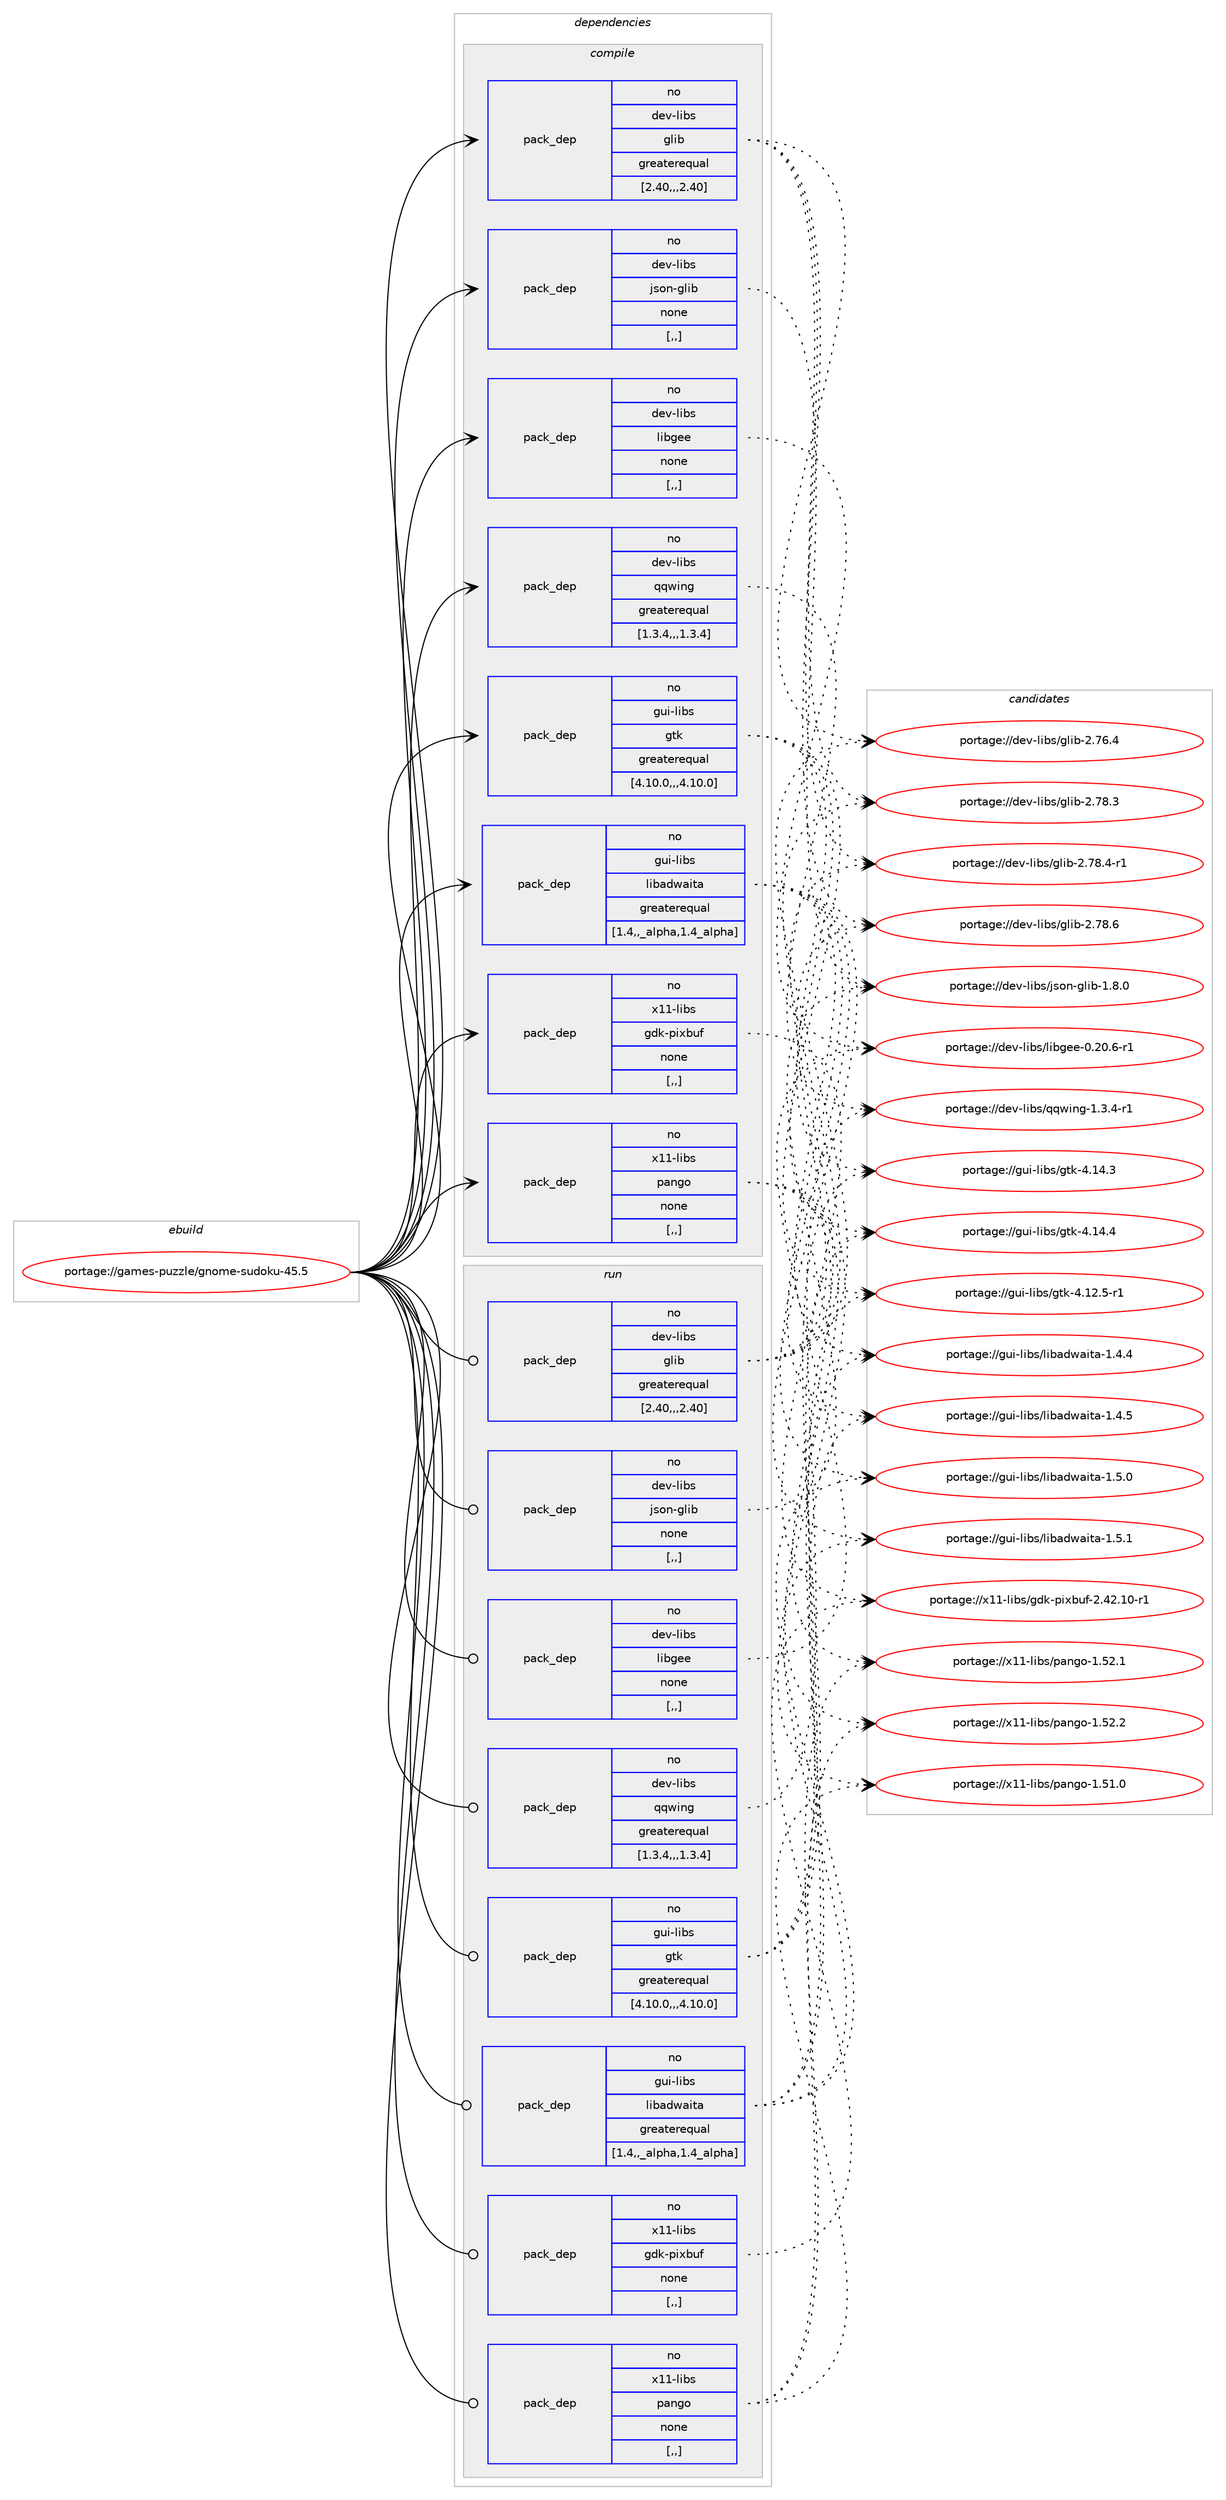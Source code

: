 digraph prolog {

# *************
# Graph options
# *************

newrank=true;
concentrate=true;
compound=true;
graph [rankdir=LR,fontname=Helvetica,fontsize=10,ranksep=1.5];#, ranksep=2.5, nodesep=0.2];
edge  [arrowhead=vee];
node  [fontname=Helvetica,fontsize=10];

# **********
# The ebuild
# **********

subgraph cluster_leftcol {
color=gray;
rank=same;
label=<<i>ebuild</i>>;
id [label="portage://games-puzzle/gnome-sudoku-45.5", color=red, width=4, href="../games-puzzle/gnome-sudoku-45.5.svg"];
}

# ****************
# The dependencies
# ****************

subgraph cluster_midcol {
color=gray;
label=<<i>dependencies</i>>;
subgraph cluster_compile {
fillcolor="#eeeeee";
style=filled;
label=<<i>compile</i>>;
subgraph pack162595 {
dependency226882 [label=<<TABLE BORDER="0" CELLBORDER="1" CELLSPACING="0" CELLPADDING="4" WIDTH="220"><TR><TD ROWSPAN="6" CELLPADDING="30">pack_dep</TD></TR><TR><TD WIDTH="110">no</TD></TR><TR><TD>dev-libs</TD></TR><TR><TD>glib</TD></TR><TR><TD>greaterequal</TD></TR><TR><TD>[2.40,,,2.40]</TD></TR></TABLE>>, shape=none, color=blue];
}
id:e -> dependency226882:w [weight=20,style="solid",arrowhead="vee"];
subgraph pack162596 {
dependency226883 [label=<<TABLE BORDER="0" CELLBORDER="1" CELLSPACING="0" CELLPADDING="4" WIDTH="220"><TR><TD ROWSPAN="6" CELLPADDING="30">pack_dep</TD></TR><TR><TD WIDTH="110">no</TD></TR><TR><TD>dev-libs</TD></TR><TR><TD>json-glib</TD></TR><TR><TD>none</TD></TR><TR><TD>[,,]</TD></TR></TABLE>>, shape=none, color=blue];
}
id:e -> dependency226883:w [weight=20,style="solid",arrowhead="vee"];
subgraph pack162597 {
dependency226884 [label=<<TABLE BORDER="0" CELLBORDER="1" CELLSPACING="0" CELLPADDING="4" WIDTH="220"><TR><TD ROWSPAN="6" CELLPADDING="30">pack_dep</TD></TR><TR><TD WIDTH="110">no</TD></TR><TR><TD>dev-libs</TD></TR><TR><TD>libgee</TD></TR><TR><TD>none</TD></TR><TR><TD>[,,]</TD></TR></TABLE>>, shape=none, color=blue];
}
id:e -> dependency226884:w [weight=20,style="solid",arrowhead="vee"];
subgraph pack162598 {
dependency226885 [label=<<TABLE BORDER="0" CELLBORDER="1" CELLSPACING="0" CELLPADDING="4" WIDTH="220"><TR><TD ROWSPAN="6" CELLPADDING="30">pack_dep</TD></TR><TR><TD WIDTH="110">no</TD></TR><TR><TD>dev-libs</TD></TR><TR><TD>qqwing</TD></TR><TR><TD>greaterequal</TD></TR><TR><TD>[1.3.4,,,1.3.4]</TD></TR></TABLE>>, shape=none, color=blue];
}
id:e -> dependency226885:w [weight=20,style="solid",arrowhead="vee"];
subgraph pack162599 {
dependency226886 [label=<<TABLE BORDER="0" CELLBORDER="1" CELLSPACING="0" CELLPADDING="4" WIDTH="220"><TR><TD ROWSPAN="6" CELLPADDING="30">pack_dep</TD></TR><TR><TD WIDTH="110">no</TD></TR><TR><TD>gui-libs</TD></TR><TR><TD>gtk</TD></TR><TR><TD>greaterequal</TD></TR><TR><TD>[4.10.0,,,4.10.0]</TD></TR></TABLE>>, shape=none, color=blue];
}
id:e -> dependency226886:w [weight=20,style="solid",arrowhead="vee"];
subgraph pack162600 {
dependency226887 [label=<<TABLE BORDER="0" CELLBORDER="1" CELLSPACING="0" CELLPADDING="4" WIDTH="220"><TR><TD ROWSPAN="6" CELLPADDING="30">pack_dep</TD></TR><TR><TD WIDTH="110">no</TD></TR><TR><TD>gui-libs</TD></TR><TR><TD>libadwaita</TD></TR><TR><TD>greaterequal</TD></TR><TR><TD>[1.4,,_alpha,1.4_alpha]</TD></TR></TABLE>>, shape=none, color=blue];
}
id:e -> dependency226887:w [weight=20,style="solid",arrowhead="vee"];
subgraph pack162601 {
dependency226888 [label=<<TABLE BORDER="0" CELLBORDER="1" CELLSPACING="0" CELLPADDING="4" WIDTH="220"><TR><TD ROWSPAN="6" CELLPADDING="30">pack_dep</TD></TR><TR><TD WIDTH="110">no</TD></TR><TR><TD>x11-libs</TD></TR><TR><TD>gdk-pixbuf</TD></TR><TR><TD>none</TD></TR><TR><TD>[,,]</TD></TR></TABLE>>, shape=none, color=blue];
}
id:e -> dependency226888:w [weight=20,style="solid",arrowhead="vee"];
subgraph pack162602 {
dependency226889 [label=<<TABLE BORDER="0" CELLBORDER="1" CELLSPACING="0" CELLPADDING="4" WIDTH="220"><TR><TD ROWSPAN="6" CELLPADDING="30">pack_dep</TD></TR><TR><TD WIDTH="110">no</TD></TR><TR><TD>x11-libs</TD></TR><TR><TD>pango</TD></TR><TR><TD>none</TD></TR><TR><TD>[,,]</TD></TR></TABLE>>, shape=none, color=blue];
}
id:e -> dependency226889:w [weight=20,style="solid",arrowhead="vee"];
}
subgraph cluster_compileandrun {
fillcolor="#eeeeee";
style=filled;
label=<<i>compile and run</i>>;
}
subgraph cluster_run {
fillcolor="#eeeeee";
style=filled;
label=<<i>run</i>>;
subgraph pack162603 {
dependency226890 [label=<<TABLE BORDER="0" CELLBORDER="1" CELLSPACING="0" CELLPADDING="4" WIDTH="220"><TR><TD ROWSPAN="6" CELLPADDING="30">pack_dep</TD></TR><TR><TD WIDTH="110">no</TD></TR><TR><TD>dev-libs</TD></TR><TR><TD>glib</TD></TR><TR><TD>greaterequal</TD></TR><TR><TD>[2.40,,,2.40]</TD></TR></TABLE>>, shape=none, color=blue];
}
id:e -> dependency226890:w [weight=20,style="solid",arrowhead="odot"];
subgraph pack162604 {
dependency226891 [label=<<TABLE BORDER="0" CELLBORDER="1" CELLSPACING="0" CELLPADDING="4" WIDTH="220"><TR><TD ROWSPAN="6" CELLPADDING="30">pack_dep</TD></TR><TR><TD WIDTH="110">no</TD></TR><TR><TD>dev-libs</TD></TR><TR><TD>json-glib</TD></TR><TR><TD>none</TD></TR><TR><TD>[,,]</TD></TR></TABLE>>, shape=none, color=blue];
}
id:e -> dependency226891:w [weight=20,style="solid",arrowhead="odot"];
subgraph pack162605 {
dependency226892 [label=<<TABLE BORDER="0" CELLBORDER="1" CELLSPACING="0" CELLPADDING="4" WIDTH="220"><TR><TD ROWSPAN="6" CELLPADDING="30">pack_dep</TD></TR><TR><TD WIDTH="110">no</TD></TR><TR><TD>dev-libs</TD></TR><TR><TD>libgee</TD></TR><TR><TD>none</TD></TR><TR><TD>[,,]</TD></TR></TABLE>>, shape=none, color=blue];
}
id:e -> dependency226892:w [weight=20,style="solid",arrowhead="odot"];
subgraph pack162606 {
dependency226893 [label=<<TABLE BORDER="0" CELLBORDER="1" CELLSPACING="0" CELLPADDING="4" WIDTH="220"><TR><TD ROWSPAN="6" CELLPADDING="30">pack_dep</TD></TR><TR><TD WIDTH="110">no</TD></TR><TR><TD>dev-libs</TD></TR><TR><TD>qqwing</TD></TR><TR><TD>greaterequal</TD></TR><TR><TD>[1.3.4,,,1.3.4]</TD></TR></TABLE>>, shape=none, color=blue];
}
id:e -> dependency226893:w [weight=20,style="solid",arrowhead="odot"];
subgraph pack162607 {
dependency226894 [label=<<TABLE BORDER="0" CELLBORDER="1" CELLSPACING="0" CELLPADDING="4" WIDTH="220"><TR><TD ROWSPAN="6" CELLPADDING="30">pack_dep</TD></TR><TR><TD WIDTH="110">no</TD></TR><TR><TD>gui-libs</TD></TR><TR><TD>gtk</TD></TR><TR><TD>greaterequal</TD></TR><TR><TD>[4.10.0,,,4.10.0]</TD></TR></TABLE>>, shape=none, color=blue];
}
id:e -> dependency226894:w [weight=20,style="solid",arrowhead="odot"];
subgraph pack162608 {
dependency226895 [label=<<TABLE BORDER="0" CELLBORDER="1" CELLSPACING="0" CELLPADDING="4" WIDTH="220"><TR><TD ROWSPAN="6" CELLPADDING="30">pack_dep</TD></TR><TR><TD WIDTH="110">no</TD></TR><TR><TD>gui-libs</TD></TR><TR><TD>libadwaita</TD></TR><TR><TD>greaterequal</TD></TR><TR><TD>[1.4,,_alpha,1.4_alpha]</TD></TR></TABLE>>, shape=none, color=blue];
}
id:e -> dependency226895:w [weight=20,style="solid",arrowhead="odot"];
subgraph pack162609 {
dependency226896 [label=<<TABLE BORDER="0" CELLBORDER="1" CELLSPACING="0" CELLPADDING="4" WIDTH="220"><TR><TD ROWSPAN="6" CELLPADDING="30">pack_dep</TD></TR><TR><TD WIDTH="110">no</TD></TR><TR><TD>x11-libs</TD></TR><TR><TD>gdk-pixbuf</TD></TR><TR><TD>none</TD></TR><TR><TD>[,,]</TD></TR></TABLE>>, shape=none, color=blue];
}
id:e -> dependency226896:w [weight=20,style="solid",arrowhead="odot"];
subgraph pack162610 {
dependency226897 [label=<<TABLE BORDER="0" CELLBORDER="1" CELLSPACING="0" CELLPADDING="4" WIDTH="220"><TR><TD ROWSPAN="6" CELLPADDING="30">pack_dep</TD></TR><TR><TD WIDTH="110">no</TD></TR><TR><TD>x11-libs</TD></TR><TR><TD>pango</TD></TR><TR><TD>none</TD></TR><TR><TD>[,,]</TD></TR></TABLE>>, shape=none, color=blue];
}
id:e -> dependency226897:w [weight=20,style="solid",arrowhead="odot"];
}
}

# **************
# The candidates
# **************

subgraph cluster_choices {
rank=same;
color=gray;
label=<<i>candidates</i>>;

subgraph choice162595 {
color=black;
nodesep=1;
choice1001011184510810598115471031081059845504655544652 [label="portage://dev-libs/glib-2.76.4", color=red, width=4,href="../dev-libs/glib-2.76.4.svg"];
choice1001011184510810598115471031081059845504655564651 [label="portage://dev-libs/glib-2.78.3", color=red, width=4,href="../dev-libs/glib-2.78.3.svg"];
choice10010111845108105981154710310810598455046555646524511449 [label="portage://dev-libs/glib-2.78.4-r1", color=red, width=4,href="../dev-libs/glib-2.78.4-r1.svg"];
choice1001011184510810598115471031081059845504655564654 [label="portage://dev-libs/glib-2.78.6", color=red, width=4,href="../dev-libs/glib-2.78.6.svg"];
dependency226882:e -> choice1001011184510810598115471031081059845504655544652:w [style=dotted,weight="100"];
dependency226882:e -> choice1001011184510810598115471031081059845504655564651:w [style=dotted,weight="100"];
dependency226882:e -> choice10010111845108105981154710310810598455046555646524511449:w [style=dotted,weight="100"];
dependency226882:e -> choice1001011184510810598115471031081059845504655564654:w [style=dotted,weight="100"];
}
subgraph choice162596 {
color=black;
nodesep=1;
choice1001011184510810598115471061151111104510310810598454946564648 [label="portage://dev-libs/json-glib-1.8.0", color=red, width=4,href="../dev-libs/json-glib-1.8.0.svg"];
dependency226883:e -> choice1001011184510810598115471061151111104510310810598454946564648:w [style=dotted,weight="100"];
}
subgraph choice162597 {
color=black;
nodesep=1;
choice10010111845108105981154710810598103101101454846504846544511449 [label="portage://dev-libs/libgee-0.20.6-r1", color=red, width=4,href="../dev-libs/libgee-0.20.6-r1.svg"];
dependency226884:e -> choice10010111845108105981154710810598103101101454846504846544511449:w [style=dotted,weight="100"];
}
subgraph choice162598 {
color=black;
nodesep=1;
choice1001011184510810598115471131131191051101034549465146524511449 [label="portage://dev-libs/qqwing-1.3.4-r1", color=red, width=4,href="../dev-libs/qqwing-1.3.4-r1.svg"];
dependency226885:e -> choice1001011184510810598115471131131191051101034549465146524511449:w [style=dotted,weight="100"];
}
subgraph choice162599 {
color=black;
nodesep=1;
choice103117105451081059811547103116107455246495046534511449 [label="portage://gui-libs/gtk-4.12.5-r1", color=red, width=4,href="../gui-libs/gtk-4.12.5-r1.svg"];
choice10311710545108105981154710311610745524649524651 [label="portage://gui-libs/gtk-4.14.3", color=red, width=4,href="../gui-libs/gtk-4.14.3.svg"];
choice10311710545108105981154710311610745524649524652 [label="portage://gui-libs/gtk-4.14.4", color=red, width=4,href="../gui-libs/gtk-4.14.4.svg"];
dependency226886:e -> choice103117105451081059811547103116107455246495046534511449:w [style=dotted,weight="100"];
dependency226886:e -> choice10311710545108105981154710311610745524649524651:w [style=dotted,weight="100"];
dependency226886:e -> choice10311710545108105981154710311610745524649524652:w [style=dotted,weight="100"];
}
subgraph choice162600 {
color=black;
nodesep=1;
choice10311710545108105981154710810598971001199710511697454946524652 [label="portage://gui-libs/libadwaita-1.4.4", color=red, width=4,href="../gui-libs/libadwaita-1.4.4.svg"];
choice10311710545108105981154710810598971001199710511697454946524653 [label="portage://gui-libs/libadwaita-1.4.5", color=red, width=4,href="../gui-libs/libadwaita-1.4.5.svg"];
choice10311710545108105981154710810598971001199710511697454946534648 [label="portage://gui-libs/libadwaita-1.5.0", color=red, width=4,href="../gui-libs/libadwaita-1.5.0.svg"];
choice10311710545108105981154710810598971001199710511697454946534649 [label="portage://gui-libs/libadwaita-1.5.1", color=red, width=4,href="../gui-libs/libadwaita-1.5.1.svg"];
dependency226887:e -> choice10311710545108105981154710810598971001199710511697454946524652:w [style=dotted,weight="100"];
dependency226887:e -> choice10311710545108105981154710810598971001199710511697454946524653:w [style=dotted,weight="100"];
dependency226887:e -> choice10311710545108105981154710810598971001199710511697454946534648:w [style=dotted,weight="100"];
dependency226887:e -> choice10311710545108105981154710810598971001199710511697454946534649:w [style=dotted,weight="100"];
}
subgraph choice162601 {
color=black;
nodesep=1;
choice1204949451081059811547103100107451121051209811710245504652504649484511449 [label="portage://x11-libs/gdk-pixbuf-2.42.10-r1", color=red, width=4,href="../x11-libs/gdk-pixbuf-2.42.10-r1.svg"];
dependency226888:e -> choice1204949451081059811547103100107451121051209811710245504652504649484511449:w [style=dotted,weight="100"];
}
subgraph choice162602 {
color=black;
nodesep=1;
choice12049494510810598115471129711010311145494653494648 [label="portage://x11-libs/pango-1.51.0", color=red, width=4,href="../x11-libs/pango-1.51.0.svg"];
choice12049494510810598115471129711010311145494653504649 [label="portage://x11-libs/pango-1.52.1", color=red, width=4,href="../x11-libs/pango-1.52.1.svg"];
choice12049494510810598115471129711010311145494653504650 [label="portage://x11-libs/pango-1.52.2", color=red, width=4,href="../x11-libs/pango-1.52.2.svg"];
dependency226889:e -> choice12049494510810598115471129711010311145494653494648:w [style=dotted,weight="100"];
dependency226889:e -> choice12049494510810598115471129711010311145494653504649:w [style=dotted,weight="100"];
dependency226889:e -> choice12049494510810598115471129711010311145494653504650:w [style=dotted,weight="100"];
}
subgraph choice162603 {
color=black;
nodesep=1;
choice1001011184510810598115471031081059845504655544652 [label="portage://dev-libs/glib-2.76.4", color=red, width=4,href="../dev-libs/glib-2.76.4.svg"];
choice1001011184510810598115471031081059845504655564651 [label="portage://dev-libs/glib-2.78.3", color=red, width=4,href="../dev-libs/glib-2.78.3.svg"];
choice10010111845108105981154710310810598455046555646524511449 [label="portage://dev-libs/glib-2.78.4-r1", color=red, width=4,href="../dev-libs/glib-2.78.4-r1.svg"];
choice1001011184510810598115471031081059845504655564654 [label="portage://dev-libs/glib-2.78.6", color=red, width=4,href="../dev-libs/glib-2.78.6.svg"];
dependency226890:e -> choice1001011184510810598115471031081059845504655544652:w [style=dotted,weight="100"];
dependency226890:e -> choice1001011184510810598115471031081059845504655564651:w [style=dotted,weight="100"];
dependency226890:e -> choice10010111845108105981154710310810598455046555646524511449:w [style=dotted,weight="100"];
dependency226890:e -> choice1001011184510810598115471031081059845504655564654:w [style=dotted,weight="100"];
}
subgraph choice162604 {
color=black;
nodesep=1;
choice1001011184510810598115471061151111104510310810598454946564648 [label="portage://dev-libs/json-glib-1.8.0", color=red, width=4,href="../dev-libs/json-glib-1.8.0.svg"];
dependency226891:e -> choice1001011184510810598115471061151111104510310810598454946564648:w [style=dotted,weight="100"];
}
subgraph choice162605 {
color=black;
nodesep=1;
choice10010111845108105981154710810598103101101454846504846544511449 [label="portage://dev-libs/libgee-0.20.6-r1", color=red, width=4,href="../dev-libs/libgee-0.20.6-r1.svg"];
dependency226892:e -> choice10010111845108105981154710810598103101101454846504846544511449:w [style=dotted,weight="100"];
}
subgraph choice162606 {
color=black;
nodesep=1;
choice1001011184510810598115471131131191051101034549465146524511449 [label="portage://dev-libs/qqwing-1.3.4-r1", color=red, width=4,href="../dev-libs/qqwing-1.3.4-r1.svg"];
dependency226893:e -> choice1001011184510810598115471131131191051101034549465146524511449:w [style=dotted,weight="100"];
}
subgraph choice162607 {
color=black;
nodesep=1;
choice103117105451081059811547103116107455246495046534511449 [label="portage://gui-libs/gtk-4.12.5-r1", color=red, width=4,href="../gui-libs/gtk-4.12.5-r1.svg"];
choice10311710545108105981154710311610745524649524651 [label="portage://gui-libs/gtk-4.14.3", color=red, width=4,href="../gui-libs/gtk-4.14.3.svg"];
choice10311710545108105981154710311610745524649524652 [label="portage://gui-libs/gtk-4.14.4", color=red, width=4,href="../gui-libs/gtk-4.14.4.svg"];
dependency226894:e -> choice103117105451081059811547103116107455246495046534511449:w [style=dotted,weight="100"];
dependency226894:e -> choice10311710545108105981154710311610745524649524651:w [style=dotted,weight="100"];
dependency226894:e -> choice10311710545108105981154710311610745524649524652:w [style=dotted,weight="100"];
}
subgraph choice162608 {
color=black;
nodesep=1;
choice10311710545108105981154710810598971001199710511697454946524652 [label="portage://gui-libs/libadwaita-1.4.4", color=red, width=4,href="../gui-libs/libadwaita-1.4.4.svg"];
choice10311710545108105981154710810598971001199710511697454946524653 [label="portage://gui-libs/libadwaita-1.4.5", color=red, width=4,href="../gui-libs/libadwaita-1.4.5.svg"];
choice10311710545108105981154710810598971001199710511697454946534648 [label="portage://gui-libs/libadwaita-1.5.0", color=red, width=4,href="../gui-libs/libadwaita-1.5.0.svg"];
choice10311710545108105981154710810598971001199710511697454946534649 [label="portage://gui-libs/libadwaita-1.5.1", color=red, width=4,href="../gui-libs/libadwaita-1.5.1.svg"];
dependency226895:e -> choice10311710545108105981154710810598971001199710511697454946524652:w [style=dotted,weight="100"];
dependency226895:e -> choice10311710545108105981154710810598971001199710511697454946524653:w [style=dotted,weight="100"];
dependency226895:e -> choice10311710545108105981154710810598971001199710511697454946534648:w [style=dotted,weight="100"];
dependency226895:e -> choice10311710545108105981154710810598971001199710511697454946534649:w [style=dotted,weight="100"];
}
subgraph choice162609 {
color=black;
nodesep=1;
choice1204949451081059811547103100107451121051209811710245504652504649484511449 [label="portage://x11-libs/gdk-pixbuf-2.42.10-r1", color=red, width=4,href="../x11-libs/gdk-pixbuf-2.42.10-r1.svg"];
dependency226896:e -> choice1204949451081059811547103100107451121051209811710245504652504649484511449:w [style=dotted,weight="100"];
}
subgraph choice162610 {
color=black;
nodesep=1;
choice12049494510810598115471129711010311145494653494648 [label="portage://x11-libs/pango-1.51.0", color=red, width=4,href="../x11-libs/pango-1.51.0.svg"];
choice12049494510810598115471129711010311145494653504649 [label="portage://x11-libs/pango-1.52.1", color=red, width=4,href="../x11-libs/pango-1.52.1.svg"];
choice12049494510810598115471129711010311145494653504650 [label="portage://x11-libs/pango-1.52.2", color=red, width=4,href="../x11-libs/pango-1.52.2.svg"];
dependency226897:e -> choice12049494510810598115471129711010311145494653494648:w [style=dotted,weight="100"];
dependency226897:e -> choice12049494510810598115471129711010311145494653504649:w [style=dotted,weight="100"];
dependency226897:e -> choice12049494510810598115471129711010311145494653504650:w [style=dotted,weight="100"];
}
}

}
